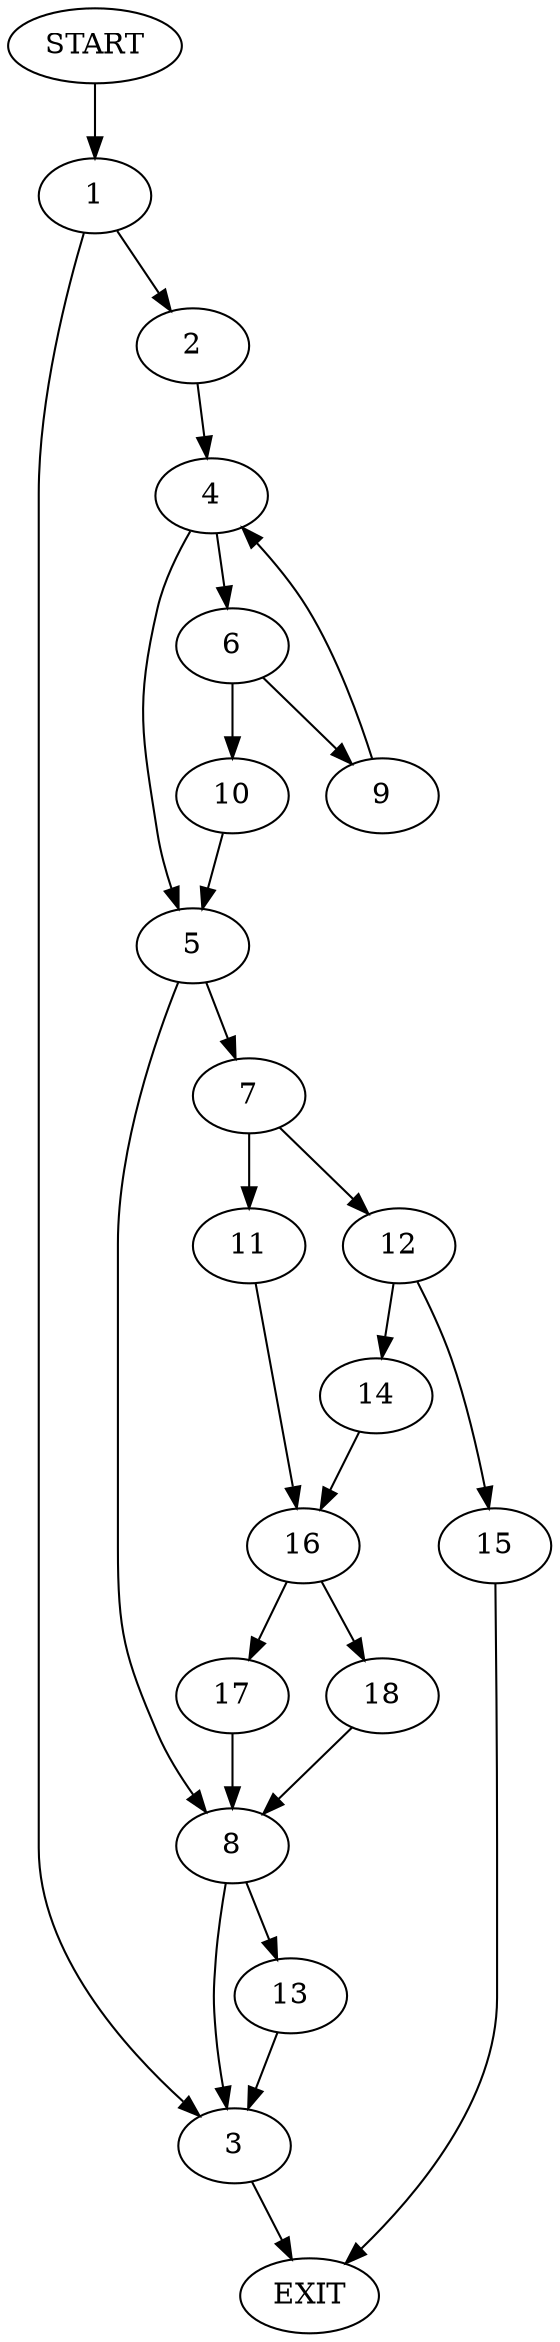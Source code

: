 digraph {
0 [label="START"]
19 [label="EXIT"]
0 -> 1
1 -> 2
1 -> 3
2 -> 4
3 -> 19
4 -> 5
4 -> 6
5 -> 7
5 -> 8
6 -> 9
6 -> 10
9 -> 4
10 -> 5
7 -> 11
7 -> 12
8 -> 3
8 -> 13
12 -> 14
12 -> 15
11 -> 16
16 -> 17
16 -> 18
14 -> 16
15 -> 19
17 -> 8
18 -> 8
13 -> 3
}
